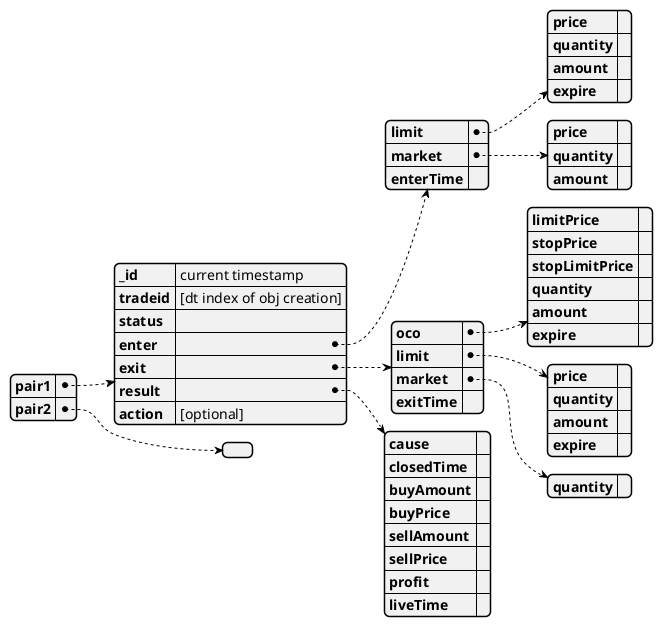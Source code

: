 @startjson
{
  "pair1":{
    "_id": "current timestamp",
    "tradeid": "[dt index of obj creation]",
    "status": "",
    "enter": {
      "limit": {
        "price": "",
        "quantity": "",
        "amount": "",
        "expire": ""
      },
      "market": {
        "price": "",
        "quantity": "",
        "amount": ""
      },
      "enterTime": ""
    },
    "exit": {
      "oco": {
        "limitPrice": "",
        "stopPrice": "",
        "stopLimitPrice": "",
        "quantity": "",
        "amount": "",
        "expire": ""
      },
      "limit": {
        "price": "",
        "quantity": "",
        "amount": "",
        "expire": ""
      },
      "market": {
        "quantity": ""
      },
      "exitTime": ""
    },
    "result": {
      "cause": "",
      "closedTime": "",
      "buyAmount": "",
      "buyPrice": "",
      "sellAmount": "",
      "sellPrice": "",
      "profit": "",
      "liveTime": ""
    },
    "action": "[optional]"
  },
  "pair2":{}
}
@endjson

1. This object is created once when the "ENTER" decision is made with certain conditions.
  1.1 If no enter decision is made, then the [pair1] object will not be created at all
  1.2 If an [pair] object is created for the first time then the status is "created".

2. It is sent to the Broker to place the order. 
3. It is saved to the "Live Trade DB" to keep track.
  3.1 If the status is "created" and oder is placed successfully(verified from broker)
4. In each cycle, the status of the [pair1] is updated by sync'ing with the Broker.
5. When the status is updated as "Closed", it is moved from "LTDB" to "HTDB" (Historical Trade DB)

MAIN MODULE:

  _id:                                              Gathered from the Binance Trade id

  tradeid:                                          Timestamp of the decision

  action:                                           In case of an updatein decision, the action item can be added to the
                                                    lto and the action is executed.

    - cancel                                        Cancel lto
    - update [TODO]                                 Cancel and update
      - if status:'enter_expire', it may cancel the old order and create a new one with the current values
      - if status:'exit_expire', it may cancel the old order(limit or oco) and create a new one with the current values
    - market_enter                                  Cancel the previous one and market enter
    - amrket_exit                                   Cancel the previous one and market exit


  status:
    Status of a trade object:
    - open_enter:                                   Trade is waiting to enter
    - partially_closed_enter:
    - enter_expire:           (Temporary State):    Trade enter time is expired, this will be converted to:
      - closed                                        Give up on the trade and execute cancel decision
      - open_enter                                    Give a change to to and postpone the expiration time
    - open_exit:                                    Trade is waiting to exit
    - partially_closed_exit:
    - exit_expire:            (Temporary State):    Trade exit time is expired
      - cancel                                        Market sell and exit
      - open_exit                                     Postpone the expiration time
    - cancel :                (Temporary State):    Trade exit time is expired
      - closed                                        Close
    - closed:                                       Trade completed/canceled (Only way to go to [hist-trade])
  NOTE: Temporary states are only used to evaluate the status of the to by the algorithm it may decide, execute and update the status

Canceled
  If an Limit Order is partially filled than the rest is canceled. For the sake of simlicity(for now)
  In other words, both Canceled and Closed exist at the same time

ENTER MODULE:
  - Enter module tells how it is planned to enter
 - Default enter type is "limit"

EXIT MODULE:
  - Exit module tells how it is planned to exit
  - It contains either "oco" or "limit" or "market"
    - Priority: market > limit > oco:
    '''
    if market in keys:
      do market exit
    elif limit in keys:
      do limit exit
    elif oco in keys:
      do oco exit
    else
    '''

RESULT MODULE:
  - Result module tells you what actually happend
  
  - cause: main.status might be the same with cause such as 'closed', 'enter_expire', 'exit_expire'
    - closed: bought and sold successfully
    - enter_expire: buy limit order expired
    - exit_expire: not clear what to do
    - external: manual interventions

  amount: price * quantity

  Note: Enter and Exit modules are written once in the decision. They do no get updated.
  However, when buy or sell operations are done. Related information is gathered from the
  broker and written to the results. This approach enable us to compare the expectation
  and the reality

